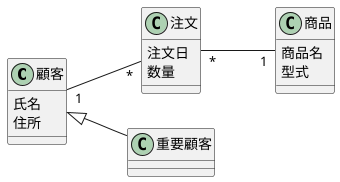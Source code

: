 @startuml
left to right direction
class 顧客 {
    氏名
    住所
}
class 注文 {
    注文日
    数量
}
class 商品 {
    商品名
    型式
}
class 重要顧客{

}

顧客 "1" -- "*" 注文
注文 "*" -- "1" 商品
顧客 <|-down- 重要顧客


@enduml